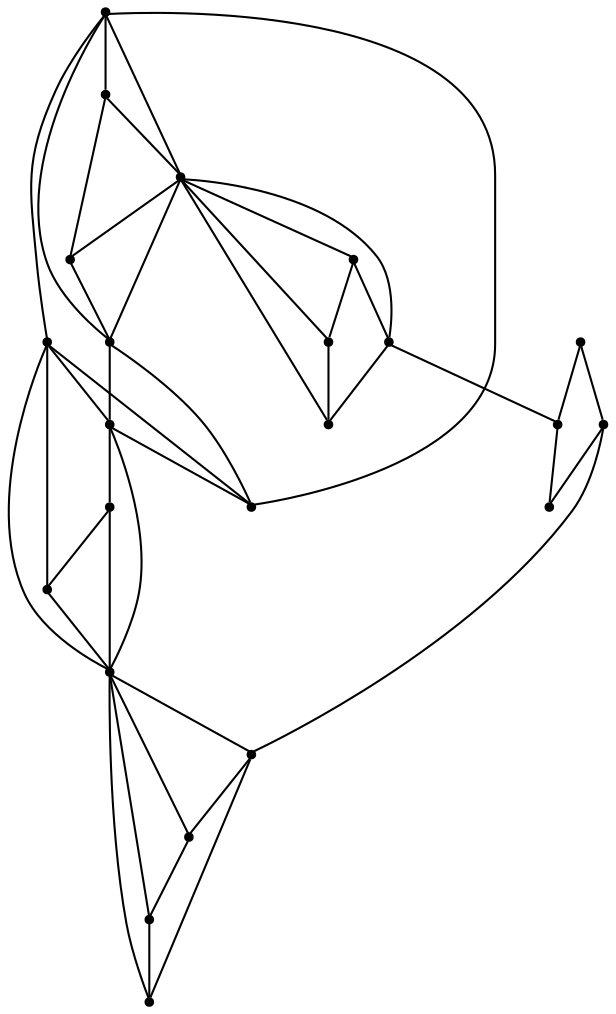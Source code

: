 graph {
  node [shape=point,comment="{\"directed\":false,\"doi\":\"10.1007/978-3-030-04414-5_29\",\"figure\":\"1 (2)\"}"]

  v0 [pos="962.1710053172558,1455.8407818956232"]
  v1 [pos="962.1710053172559,1695.8729571490187"]
  v2 [pos="882.1571588264335,1575.8595561000425"]
  v3 [pos="922.1635574673986,1575.8595561000425"]
  v4 [pos="882.1571588264335,1495.8445918396853"]
  v5 [pos="842.1508237738861,1575.8595561000425"]
  v6 [pos="882.1571588264335,1655.871245597023"]
  v7 [pos="802.144425132921,1455.8407818956232"]
  v8 [pos="722.1316914394083,1575.8595561000425"]
  v9 [pos="802.144425132921,1695.8729571490187"]
  v10 [pos="762.1380900803736,1575.8595561000425"]
  v11 [pos="722.1316914394083,1495.8445918396856"]
  v12 [pos="642.1189577458958,1455.8407818956232"]
  v13 [pos="722.1316914394083,1655.871245597023"]
  v14 [pos="682.1252927984433,1575.8595561000425"]
  v15 [pos="642.1189577458958,1695.8729571490187"]
  v16 [pos="482.093466513214,1695.8729571490187"]
  v17 [pos="562.1062240523833,1575.8595561000425"]
  v18 [pos="602.1125591049307,1575.8595561000425"]
  v19 [pos="562.1062240523833,1495.8445918396856"]
  v20 [pos="562.1062240523833,1655.871245597023"]
  v21 [pos="482.093466513214,1455.8407818956232"]
  v22 [pos="522.0998333599704,1575.8595561000425"]

  v0 -- v1 [id="-1",pos="962.1710053172558,1455.8407818956232 962.1710053172559,1695.8729571490187 962.1710053172559,1695.8729571490187 962.1710053172559,1695.8729571490187"]
  v16 -- v21 [id="-3",pos="482.093466513214,1695.8729571490187 482.093466513214,1455.8407818956232 482.093466513214,1455.8407818956232 482.093466513214,1455.8407818956232"]
  v21 -- v12 [id="-4",pos="482.093466513214,1455.8407818956232 642.1189577458958,1455.8407818956232 642.1189577458958,1455.8407818956232 642.1189577458958,1455.8407818956232"]
  v16 -- v17 [id="-5",pos="482.093466513214,1695.8729571490187 562.1062240523833,1575.8595561000425 562.1062240523833,1575.8595561000425 562.1062240523833,1575.8595561000425"]
  v22 -- v19 [id="-6",pos="522.0998333599704,1575.8595561000425 562.1062240523833,1495.8445918396856 562.1062240523833,1495.8445918396856 562.1062240523833,1495.8445918396856"]
  v22 -- v17 [id="-7",pos="522.0998333599704,1575.8595561000425 562.1062240523833,1575.8595561000425 562.1062240523833,1575.8595561000425 562.1062240523833,1575.8595561000425"]
  v20 -- v22 [id="-8",pos="562.1062240523833,1655.871245597023 522.0998333599704,1575.8595561000425 522.0998333599704,1575.8595561000425 522.0998333599704,1575.8595561000425"]
  v20 -- v18 [id="-9",pos="562.1062240523833,1655.871245597023 602.1125591049307,1575.8595561000425 602.1125591049307,1575.8595561000425 602.1125591049307,1575.8595561000425"]
  v17 -- v21 [id="-11",pos="562.1062240523833,1575.8595561000425 482.093466513214,1455.8407818956232 482.093466513214,1455.8407818956232 482.093466513214,1455.8407818956232"]
  v17 -- v19 [id="-12",pos="562.1062240523833,1575.8595561000425 562.1062240523833,1495.8445918396856 562.1062240523833,1495.8445918396856 562.1062240523833,1495.8445918396856"]
  v17 -- v12 [id="-13",pos="562.1062240523833,1575.8595561000425 642.1189577458958,1455.8407818956232 642.1189577458958,1455.8407818956232 642.1189577458958,1455.8407818956232"]
  v17 -- v20 [id="-14",pos="562.1062240523833,1575.8595561000425 562.1062240523833,1655.871245597023 562.1062240523833,1655.871245597023 562.1062240523833,1655.871245597023"]
  v17 -- v18 [id="-15",pos="562.1062240523833,1575.8595561000425 602.1125591049307,1575.8595561000425 602.1125591049307,1575.8595561000425 602.1125591049307,1575.8595561000425"]
  v18 -- v19 [id="-17",pos="602.1125591049307,1575.8595561000425 562.1062240523833,1495.8445918396856 562.1062240523833,1495.8445918396856 562.1062240523833,1495.8445918396856"]
  v18 -- v14 [id="-18",pos="602.1125591049307,1575.8595561000425 682.1252927984433,1575.8595561000425 682.1252927984433,1575.8595561000425 682.1252927984433,1575.8595561000425"]
  v15 -- v17 [id="-19",pos="642.1189577458958,1695.8729571490187 562.1062240523833,1575.8595561000425 562.1062240523833,1575.8595561000425 562.1062240523833,1575.8595561000425"]
  v15 -- v8 [id="-20",pos="642.1189577458958,1695.8729571490187 722.1316914394083,1575.8595561000425 722.1316914394083,1575.8595561000425 722.1316914394083,1575.8595561000425"]
  v12 -- v7 [id="-21",pos="642.1189577458958,1455.8407818956232 802.144425132921,1455.8407818956232 802.144425132921,1455.8407818956232 802.144425132921,1455.8407818956232"]
  v15 -- v16 [id="-22",pos="642.1189577458958,1695.8729571490187 482.093466513214,1695.8729571490187 482.093466513214,1695.8729571490187 482.093466513214,1695.8729571490187"]
  v15 -- v9 [id="-23",pos="642.1189577458958,1695.8729571490187 802.144425132921,1695.8729571490187 802.144425132921,1695.8729571490187 802.144425132921,1695.8729571490187"]
  v15 -- v12 [id="-24",pos="642.1189577458958,1695.8729571490187 642.1189577458958,1455.8407818956232 642.1189577458958,1455.8407818956232 642.1189577458958,1455.8407818956232"]
  v14 -- v11 [id="-25",pos="682.1252927984433,1575.8595561000425 722.1316914394083,1495.8445918396856 722.1316914394083,1495.8445918396856 722.1316914394083,1495.8445918396856"]
  v13 -- v14 [id="-26",pos="722.1316914394083,1655.871245597023 682.1252927984433,1575.8595561000425 682.1252927984433,1575.8595561000425 682.1252927984433,1575.8595561000425"]
  v13 -- v10 [id="-27",pos="722.1316914394083,1655.871245597023 762.1380900803736,1575.8595561000425 762.1380900803736,1575.8595561000425 762.1380900803736,1575.8595561000425"]
  v8 -- v12 [id="-29",pos="722.1316914394083,1575.8595561000425 642.1189577458958,1455.8407818956232 642.1189577458958,1455.8407818956232 642.1189577458958,1455.8407818956232"]
  v10 -- v5 [id="-31",pos="762.1380900803736,1575.8595561000425 842.1508237738861,1575.8595561000425 842.1508237738861,1575.8595561000425 842.1508237738861,1575.8595561000425"]
  v10 -- v11 [id="-32",pos="762.1380900803736,1575.8595561000425 722.1316914394083,1495.8445918396856 722.1316914394083,1495.8445918396856 722.1316914394083,1495.8445918396856"]
  v9 -- v2 [id="-33",pos="802.144425132921,1695.8729571490187 882.1571588264335,1575.8595561000425 882.1571588264335,1575.8595561000425 882.1571588264335,1575.8595561000425"]
  v9 -- v1 [id="-34",pos="802.144425132921,1695.8729571490187 962.1710053172559,1695.8729571490187 962.1710053172559,1695.8729571490187 962.1710053172559,1695.8729571490187"]
  v9 -- v8 [id="-35",pos="802.144425132921,1695.8729571490187 722.1316914394083,1575.8595561000425 722.1316914394083,1575.8595561000425 722.1316914394083,1575.8595561000425"]
  v9 -- v7 [id="-36",pos="802.144425132921,1695.8729571490187 802.144425132921,1455.8407818956232 802.144425132921,1455.8407818956232 802.144425132921,1455.8407818956232"]
  v7 -- v2 [id="-37",pos="802.144425132921,1455.8407818956232 882.1571588264335,1575.8595561000425 882.1571588264335,1575.8595561000425 882.1571588264335,1575.8595561000425"]
  v7 -- v8 [id="-38",pos="802.144425132921,1455.8407818956232 722.1316914394083,1575.8595561000425 722.1316914394083,1575.8595561000425 722.1316914394083,1575.8595561000425"]
  v7 -- v0 [id="-39",pos="802.144425132921,1455.8407818956232 962.1710053172558,1455.8407818956232 962.1710053172558,1455.8407818956232 962.1710053172558,1455.8407818956232"]
  v5 -- v6 [id="-40",pos="842.1508237738861,1575.8595561000425 882.1571588264335,1655.871245597023 882.1571588264335,1655.871245597023 882.1571588264335,1655.871245597023"]
  v5 -- v4 [id="-41",pos="842.1508237738861,1575.8595561000425 882.1571588264335,1495.8445918396853 882.1571588264335,1495.8445918396853 882.1571588264335,1495.8445918396853"]
  v6 -- v3 [id="-42",pos="882.1571588264335,1655.871245597023 922.1635574673986,1575.8595561000425 922.1635574673986,1575.8595561000425 922.1635574673986,1575.8595561000425"]
  v2 -- v6 [id="-44",pos="882.1571588264335,1575.8595561000425 882.1571588264335,1655.871245597023 882.1571588264335,1655.871245597023 882.1571588264335,1655.871245597023"]
  v2 -- v0 [id="-45",pos="882.1571588264335,1575.8595561000425 962.1710053172558,1455.8407818956232 962.1710053172558,1455.8407818956232 962.1710053172558,1455.8407818956232"]
  v2 -- v4 [id="-46",pos="882.1571588264335,1575.8595561000425 882.1571588264335,1495.8445918396853 882.1571588264335,1495.8445918396853 882.1571588264335,1495.8445918396853"]
  v2 -- v5 [id="-47",pos="882.1571588264335,1575.8595561000425 842.1508237738861,1575.8595561000425 842.1508237738861,1575.8595561000425 842.1508237738861,1575.8595561000425"]
  v2 -- v3 [id="-48",pos="882.1571588264335,1575.8595561000425 922.1635574673986,1575.8595561000425 922.1635574673986,1575.8595561000425 922.1635574673986,1575.8595561000425"]
  v3 -- v4 [id="-50",pos="922.1635574673986,1575.8595561000425 882.1571588264335,1495.8445918396853 882.1571588264335,1495.8445918396853 882.1571588264335,1495.8445918396853"]
  v1 -- v2 [id="-52",pos="962.1710053172559,1695.8729571490187 882.1571588264335,1575.8595561000425 882.1571588264335,1575.8595561000425 882.1571588264335,1575.8595561000425"]
}